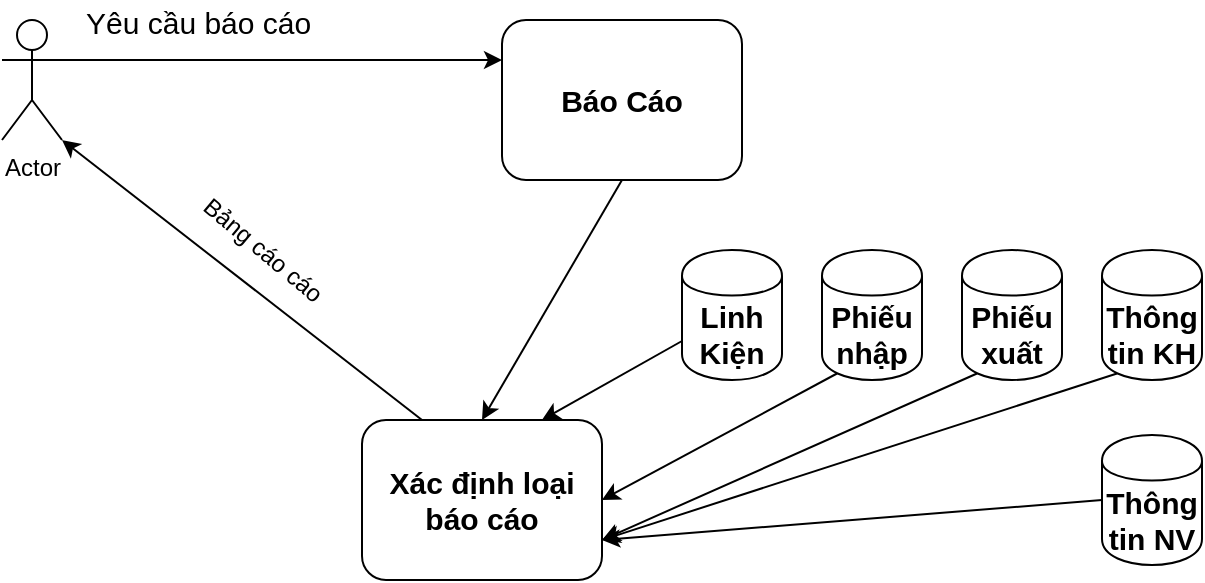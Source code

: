<mxfile version="11.2.9" type="device" pages="1"><diagram id="d2F_r-FqWjCdG2xNsBiD" name="Page-1"><mxGraphModel dx="854" dy="468" grid="1" gridSize="10" guides="1" tooltips="1" connect="1" arrows="1" fold="1" page="1" pageScale="1" pageWidth="827" pageHeight="1169" math="0" shadow="0"><root><mxCell id="0"/><mxCell id="1" parent="0"/><mxCell id="raR95NP0yMFmYLhoSef7-1" value="Actor" style="shape=umlActor;verticalLabelPosition=bottom;labelBackgroundColor=#ffffff;verticalAlign=top;html=1;outlineConnect=0;" vertex="1" parent="1"><mxGeometry x="30" y="40" width="30" height="60" as="geometry"/></mxCell><mxCell id="raR95NP0yMFmYLhoSef7-3" value="Báo Cáo" style="rounded=1;whiteSpace=wrap;html=1;fontSize=15;fontStyle=1" vertex="1" parent="1"><mxGeometry x="280" y="40" width="120" height="80" as="geometry"/></mxCell><mxCell id="raR95NP0yMFmYLhoSef7-5" value="" style="endArrow=classic;html=1;exitX=1;exitY=0.333;exitDx=0;exitDy=0;exitPerimeter=0;entryX=0;entryY=0.25;entryDx=0;entryDy=0;" edge="1" parent="1" source="raR95NP0yMFmYLhoSef7-1" target="raR95NP0yMFmYLhoSef7-3"><mxGeometry width="50" height="50" relative="1" as="geometry"><mxPoint x="110" y="100" as="sourcePoint"/><mxPoint x="160" y="50" as="targetPoint"/></mxGeometry></mxCell><mxCell id="raR95NP0yMFmYLhoSef7-6" value="Yêu cầu báo cáo" style="text;html=1;resizable=0;points=[];autosize=1;align=left;verticalAlign=top;spacingTop=-4;fontSize=15;" vertex="1" parent="1"><mxGeometry x="70" y="30" width="130" height="20" as="geometry"/></mxCell><mxCell id="raR95NP0yMFmYLhoSef7-9" value="Xác định loại báo cáo&lt;br&gt;" style="rounded=1;whiteSpace=wrap;html=1;fontSize=15;fontStyle=1" vertex="1" parent="1"><mxGeometry x="210" y="240" width="120" height="80" as="geometry"/></mxCell><mxCell id="raR95NP0yMFmYLhoSef7-10" value="" style="endArrow=classic;html=1;entryX=0.5;entryY=0;entryDx=0;entryDy=0;exitX=0.5;exitY=1;exitDx=0;exitDy=0;" edge="1" parent="1" source="raR95NP0yMFmYLhoSef7-3" target="raR95NP0yMFmYLhoSef7-9"><mxGeometry width="50" height="50" relative="1" as="geometry"><mxPoint x="320" y="200" as="sourcePoint"/><mxPoint x="370" y="150" as="targetPoint"/></mxGeometry></mxCell><mxCell id="raR95NP0yMFmYLhoSef7-11" value="Linh Kiện" style="shape=cylinder;whiteSpace=wrap;html=1;boundedLbl=1;backgroundOutline=1;fontSize=15;fontStyle=1" vertex="1" parent="1"><mxGeometry x="370" y="155" width="50" height="65" as="geometry"/></mxCell><mxCell id="raR95NP0yMFmYLhoSef7-12" value="Phiếu nhập" style="shape=cylinder;whiteSpace=wrap;html=1;boundedLbl=1;backgroundOutline=1;fontSize=15;fontStyle=1" vertex="1" parent="1"><mxGeometry x="440" y="155" width="50" height="65" as="geometry"/></mxCell><mxCell id="raR95NP0yMFmYLhoSef7-13" value="Phiếu xuất" style="shape=cylinder;whiteSpace=wrap;html=1;boundedLbl=1;backgroundOutline=1;fontSize=15;fontStyle=1" vertex="1" parent="1"><mxGeometry x="510" y="155" width="50" height="65" as="geometry"/></mxCell><mxCell id="raR95NP0yMFmYLhoSef7-14" value="Thông tin KH" style="shape=cylinder;whiteSpace=wrap;html=1;boundedLbl=1;backgroundOutline=1;fontSize=15;fontStyle=1" vertex="1" parent="1"><mxGeometry x="580" y="155" width="50" height="65" as="geometry"/></mxCell><mxCell id="raR95NP0yMFmYLhoSef7-15" value="Thông tin NV" style="shape=cylinder;whiteSpace=wrap;html=1;boundedLbl=1;backgroundOutline=1;fontSize=15;fontStyle=1" vertex="1" parent="1"><mxGeometry x="580" y="247.5" width="50" height="65" as="geometry"/></mxCell><mxCell id="raR95NP0yMFmYLhoSef7-16" value="" style="endArrow=classic;html=1;entryX=0.75;entryY=0;entryDx=0;entryDy=0;exitX=0;exitY=0.7;exitDx=0;exitDy=0;" edge="1" parent="1" source="raR95NP0yMFmYLhoSef7-11" target="raR95NP0yMFmYLhoSef7-9"><mxGeometry width="50" height="50" relative="1" as="geometry"><mxPoint x="440" y="320" as="sourcePoint"/><mxPoint x="490" y="270" as="targetPoint"/></mxGeometry></mxCell><mxCell id="raR95NP0yMFmYLhoSef7-17" value="" style="endArrow=classic;html=1;entryX=1;entryY=0.5;entryDx=0;entryDy=0;exitX=0.15;exitY=0.95;exitDx=0;exitDy=0;exitPerimeter=0;" edge="1" parent="1" source="raR95NP0yMFmYLhoSef7-12" target="raR95NP0yMFmYLhoSef7-9"><mxGeometry width="50" height="50" relative="1" as="geometry"><mxPoint x="390" y="310" as="sourcePoint"/><mxPoint x="440" y="260" as="targetPoint"/></mxGeometry></mxCell><mxCell id="raR95NP0yMFmYLhoSef7-18" value="" style="endArrow=classic;html=1;entryX=1;entryY=0.75;entryDx=0;entryDy=0;exitX=0.15;exitY=0.95;exitDx=0;exitDy=0;exitPerimeter=0;" edge="1" parent="1" source="raR95NP0yMFmYLhoSef7-13" target="raR95NP0yMFmYLhoSef7-9"><mxGeometry width="50" height="50" relative="1" as="geometry"><mxPoint x="480" y="340" as="sourcePoint"/><mxPoint x="530" y="290" as="targetPoint"/></mxGeometry></mxCell><mxCell id="raR95NP0yMFmYLhoSef7-19" value="" style="endArrow=classic;html=1;entryX=1;entryY=0.75;entryDx=0;entryDy=0;exitX=0.15;exitY=0.95;exitDx=0;exitDy=0;exitPerimeter=0;" edge="1" parent="1" source="raR95NP0yMFmYLhoSef7-14" target="raR95NP0yMFmYLhoSef7-9"><mxGeometry width="50" height="50" relative="1" as="geometry"><mxPoint x="470" y="350" as="sourcePoint"/><mxPoint x="520" y="300" as="targetPoint"/></mxGeometry></mxCell><mxCell id="raR95NP0yMFmYLhoSef7-20" value="" style="endArrow=classic;html=1;entryX=1;entryY=0.75;entryDx=0;entryDy=0;exitX=0;exitY=0.5;exitDx=0;exitDy=0;" edge="1" parent="1" source="raR95NP0yMFmYLhoSef7-15" target="raR95NP0yMFmYLhoSef7-9"><mxGeometry width="50" height="50" relative="1" as="geometry"><mxPoint x="410" y="370" as="sourcePoint"/><mxPoint x="460" y="320" as="targetPoint"/></mxGeometry></mxCell><mxCell id="raR95NP0yMFmYLhoSef7-21" value="" style="endArrow=classic;html=1;entryX=1;entryY=1;entryDx=0;entryDy=0;entryPerimeter=0;exitX=0.25;exitY=0;exitDx=0;exitDy=0;" edge="1" parent="1" source="raR95NP0yMFmYLhoSef7-9" target="raR95NP0yMFmYLhoSef7-1"><mxGeometry width="50" height="50" relative="1" as="geometry"><mxPoint x="150" y="230" as="sourcePoint"/><mxPoint x="200" y="180" as="targetPoint"/></mxGeometry></mxCell><mxCell id="raR95NP0yMFmYLhoSef7-22" value="Bảng cáo cáo" style="text;html=1;resizable=0;points=[];autosize=1;align=left;verticalAlign=top;spacingTop=-4;rotation=40;" vertex="1" parent="1"><mxGeometry x="120" y="149" width="90" height="20" as="geometry"/></mxCell></root></mxGraphModel></diagram></mxfile>